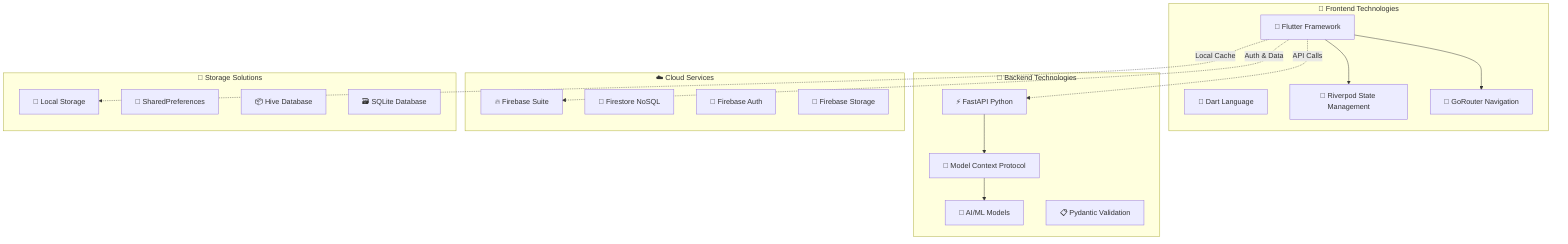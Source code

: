 graph TB
    subgraph "🎨 Frontend Technologies"
        FLUTTER[📱 Flutter Framework]
        DART[🎯 Dart Language]
        RIVERPOD[🔧 Riverpod State Management]
        GOROUTER[🧭 GoRouter Navigation]
    end
    
    subgraph "🤖 Backend Technologies"
        FASTAPI_TECH[⚡ FastAPI Python]
        MCP_TECH[🧠 Model Context Protocol]
        AI_TECH[🤖 AI/ML Models]
        PYDANTIC[📋 Pydantic Validation]
    end
    
    subgraph "☁️ Cloud Services"
        FIREBASE_SUITE[🔥 Firebase Suite]
        FIRESTORE_DB[📄 Firestore NoSQL]
        FIREBASE_AUTH_SVC[🔐 Firebase Auth]
        FIREBASE_STORAGE_SVC[📁 Firebase Storage]
    end
    
    subgraph "💾 Storage Solutions"
        LOCAL_STORAGE[📱 Local Storage]
        SHARED_PREFS[🔧 SharedPreferences]
        HIVE_DB[📦 Hive Database]
        SQLITE_DB[🗃️ SQLite Database]
    end
    
    FLUTTER --> RIVERPOD
    FLUTTER --> GOROUTER
    FASTAPI_TECH --> MCP_TECH
    MCP_TECH --> AI_TECH
    
    FLUTTER -.->|API Calls| FASTAPI_TECH
    FLUTTER -.->|Auth & Data| FIREBASE_SUITE
    FLUTTER -.->|Local Cache| LOCAL_STORAGE